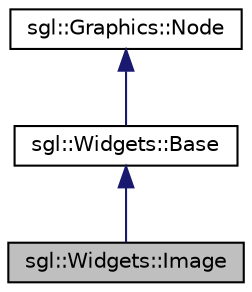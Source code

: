 digraph "sgl::Widgets::Image"
{
 // INTERACTIVE_SVG=YES
  edge [fontname="Helvetica",fontsize="10",labelfontname="Helvetica",labelfontsize="10"];
  node [fontname="Helvetica",fontsize="10",shape=record];
  Node1 [label="sgl::Widgets::Image",height=0.2,width=0.4,color="black", fillcolor="grey75", style="filled", fontcolor="black"];
  Node2 -> Node1 [dir="back",color="midnightblue",fontsize="10",style="solid",fontname="Helvetica"];
  Node2 [label="sgl::Widgets::Base",height=0.2,width=0.4,color="black", fillcolor="white", style="filled",URL="$d3/dd0/classsgl_1_1Widgets_1_1Base.html",tooltip="Base class for all widgets. "];
  Node3 -> Node2 [dir="back",color="midnightblue",fontsize="10",style="solid",fontname="Helvetica"];
  Node3 [label="sgl::Graphics::Node",height=0.2,width=0.4,color="black", fillcolor="white", style="filled",URL="$dc/dee/classsgl_1_1Graphics_1_1Node.html",tooltip="Abstract base class for a scene graph node. "];
}
